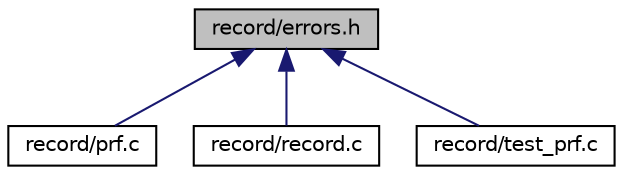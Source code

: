 digraph "record/errors.h"
{
  edge [fontname="Helvetica",fontsize="10",labelfontname="Helvetica",labelfontsize="10"];
  node [fontname="Helvetica",fontsize="10",shape=record];
  Node1 [label="record/errors.h",height=0.2,width=0.4,color="black", fillcolor="grey75", style="filled" fontcolor="black"];
  Node1 -> Node2 [dir="back",color="midnightblue",fontsize="10",style="solid",fontname="Helvetica"];
  Node2 [label="record/prf.c",height=0.2,width=0.4,color="black", fillcolor="white", style="filled",URL="$prf_8c.html",tooltip="This file is to implement the prf. "];
  Node1 -> Node3 [dir="back",color="midnightblue",fontsize="10",style="solid",fontname="Helvetica"];
  Node3 [label="record/record.c",height=0.2,width=0.4,color="black", fillcolor="white", style="filled",URL="$record_8c.html",tooltip="This file is to implement the functions to manipulate the modification record. "];
  Node1 -> Node4 [dir="back",color="midnightblue",fontsize="10",style="solid",fontname="Helvetica"];
  Node4 [label="record/test_prf.c",height=0.2,width=0.4,color="black", fillcolor="white", style="filled",URL="$test__prf_8c.html",tooltip="This file is to test prf functions. "];
}
